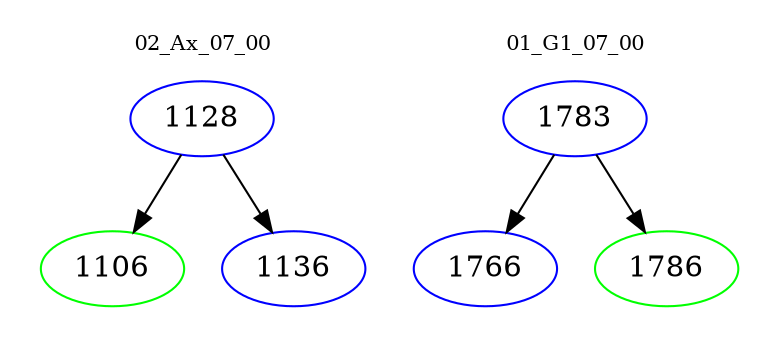 digraph{
subgraph cluster_0 {
color = white
label = "02_Ax_07_00";
fontsize=10;
T0_1128 [label="1128", color="blue"]
T0_1128 -> T0_1106 [color="black"]
T0_1106 [label="1106", color="green"]
T0_1128 -> T0_1136 [color="black"]
T0_1136 [label="1136", color="blue"]
}
subgraph cluster_1 {
color = white
label = "01_G1_07_00";
fontsize=10;
T1_1783 [label="1783", color="blue"]
T1_1783 -> T1_1766 [color="black"]
T1_1766 [label="1766", color="blue"]
T1_1783 -> T1_1786 [color="black"]
T1_1786 [label="1786", color="green"]
}
}
